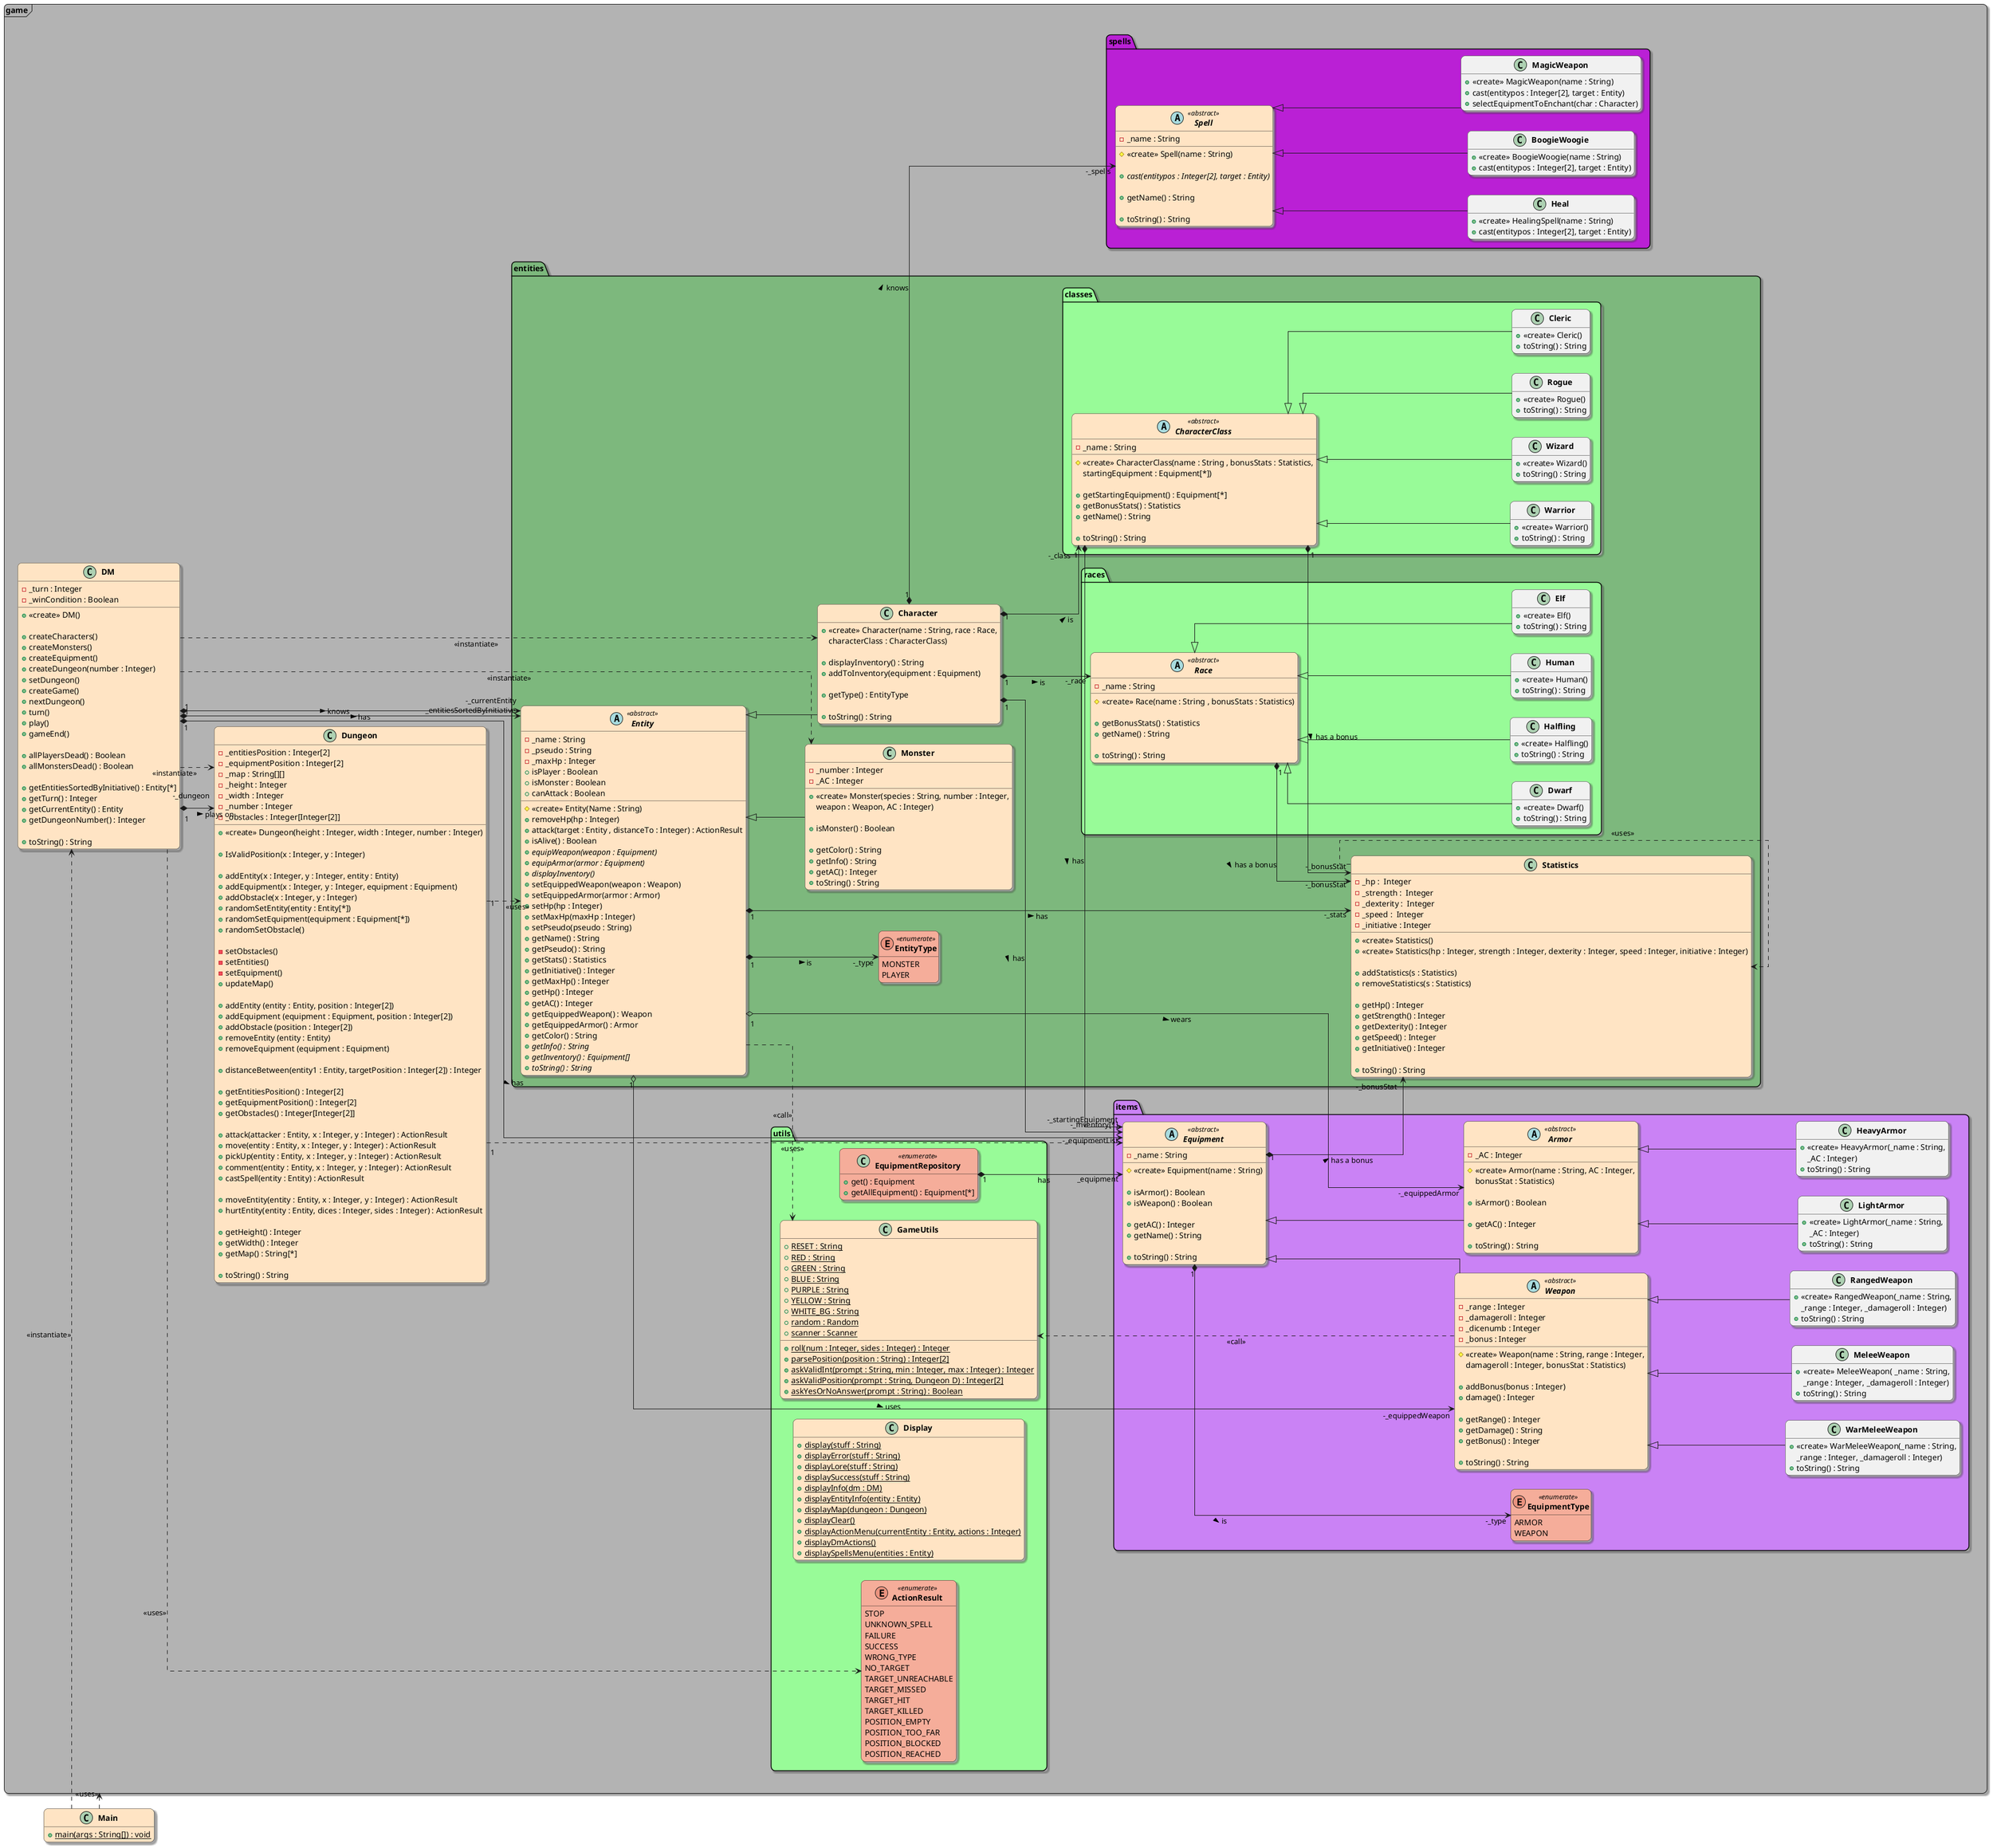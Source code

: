 @startuml

left to right direction
skinparam classfontStyle bold
skinparam shadowing true

skinparam linetype ortho
skinparam defaultFontName "Century Gothic"
hide empty members

skinparam roundcorner 15


package game <<frame>> #b3b3b3 {
    package utils #palegreen{
        class GameUtils #Bisque {
                + {static} RESET : String
                + {static} RED : String
                + {static} GREEN : String
                + {static} BLUE : String
                + {static} PURPLE : String
                + {static} YELLOW : String
                + {static} WHITE_BG : String
                + {static} random : Random
                + {static} scanner : Scanner
                + {static} roll(num : Integer, sides : Integer) : Integer
                + {static} parsePosition(position : String) : Integer[2]
                + {static} askValidInt(prompt : String, min : Integer, max : Integer) : Integer
                + {static} askValidPosition(prompt : String, Dungeon D) : Integer[2]
                + {static} askYesOrNoAnswer(prompt : String) : Boolean
        }

        class EquipmentRepository  <<enumerate>> #f5ad9a {
                + get() : Equipment
                + getAllEquipment() : Equipment[*]
        }
        class Display #Bisque {
                + {static} display(stuff : String)
                + {static} displayError(stuff : String)
                + {static} displayLore(stuff : String)
                + {static} displaySuccess(stuff : String)
                + {static} displayInfo(dm : DM)
                + {static} displayEntityInfo(entity : Entity)
                + {static} displayMap(dungeon : Dungeon)
                + {static} displayClear()
                + {static} displayActionMenu(currentEntity : Entity, actions : Integer)
                + {static} displayDmActions()
                + {static} displaySpellsMenu(entities : Entity)
        }

        enum ActionResult <<enumerate>> #f5ad9a {
            STOP
            UNKNOWN_SPELL
            FAILURE
            SUCCESS
            WRONG_TYPE
            NO_TARGET
            TARGET_UNREACHABLE
            TARGET_MISSED
            TARGET_HIT
            TARGET_KILLED
            POSITION_EMPTY
            POSITION_TOO_FAR
            POSITION_BLOCKED
            POSITION_REACHED
        }

    }
    'fin utils package



    class DM #Bisque {
        - _turn : Integer
        - _winCondition : Boolean
        + <<create>> DM()

        + createCharacters()
        + createMonsters()
        + createEquipment()
        + createDungeon(number : Integer)
        + setDungeon()
        + createGame()
        + nextDungeon()
        + turn()
        + play()
        + gameEnd()

        + allPlayersDead() : Boolean
        + allMonstersDead() : Boolean

        + getEntitiesSortedByInitiative() : Entity[*]
        + getTurn() : Integer
        + getCurrentEntity() : Entity
        + getDungeonNumber() : Integer

        + toString() : String
    }
    class Dungeon #Bisque {
        - _entitiesPosition : Integer[2]
        - _equipmentPosition : Integer[2]
        - _map : String[][]
        - _height : Integer
        - _width : Integer
        - _number : Integer
        - _obstacles : Integer[Integer[2]]
        + <<create>> Dungeon(height : Integer, width : Integer, number : Integer)

        + IsValidPosition(x : Integer, y : Integer)

        + addEntity(x : Integer, y : Integer, entity : Entity)
        + addEquipment(x : Integer, y : Integer, equipment : Equipment)
        + addObstacle(x : Integer, y : Integer)
        + randomSetEntity(entity : Entity[*])
        + randomSetEquipment(equipment : Equipment[*])
        + randomSetObstacle()

        - setObstacles()
        - setEntities()
        - setEquipment()
        + updateMap()

        + addEntity (entity : Entity, position : Integer[2])
        + addEquipment (equipment : Equipment, position : Integer[2])
        + addObstacle (position : Integer[2])
        + removeEntity (entity : Entity)
        + removeEquipment (equipment : Equipment)

        + distanceBetween(entity1 : Entity, targetPosition : Integer[2]) : Integer

        + getEntitiesPosition() : Integer[2]
        + getEquipmentPosition() : Integer[2]
        + getObstacles() : Integer[Integer[2]]

        + attack(attacker : Entity, x : Integer, y : Integer) : ActionResult
        + move(entity : Entity, x : Integer, y : Integer) : ActionResult
        + pickUp(entity : Entity, x : Integer, y : Integer) : ActionResult
        + comment(entity : Entity, x : Integer, y : Integer) : ActionResult
        + castSpell(entity : Entity) : ActionResult

        + moveEntity(entity : Entity, x : Integer, y : Integer) : ActionResult
        + hurtEntity(entity : Entity, dices : Integer, sides : Integer) : ActionResult

        + getHeight() : Integer
        + getWidth() : Integer
        + getMap() : String[*]

        + toString() : String
    }




    package entities #7db87d{
         enum EntityType <<enumerate>> #f5ad9a {
            MONSTER
            PLAYER
         }

         abstract class Entity <<abstract>> #Bisque {
            - _name : String
            - _pseudo : String
            - _maxHp : Integer
            # <<create>> Entity(Name : String)
            + removeHp(hp : Integer)
            + attack(target : Entity , distanceTo : Integer) : ActionResult
            + isPlayer : Boolean
            + isMonster : Boolean
            + isAlive() : Boolean
            + canAttack : Boolean
            + {abstract} equipWeapon(weapon : Equipment)
            + {abstract} equipArmor(armor : Equipment)
            + {abstract} displayInventory()
            + setEquippedWeapon(weapon : Weapon)
            + setEquippedArmor(armor : Armor)
            + setHp(hp : Integer)
            + setMaxHp(maxHp : Integer)
            + setPseudo(pseudo : String)
            + getName() : String
            + getPseudo() : String
            + getStats() : Statistics
            + getInitiative() : Integer
            + getMaxHp() : Integer
            + getHp() : Integer
            + getAC() : Integer
            + getEquippedWeapon() : Weapon
            + getEquippedArmor() : Armor
            + getColor() : String
            + {abstract} getInfo() : String
            + {abstract} getInventory() : Equipment[]
            + {abstract} toString() : String
         }



         class Monster #Bisque extends Entity  {
            - _number : Integer
            - _AC : Integer
            + <<create>> Monster(species : String, number : Integer,
             weapon : Weapon, AC : Integer)

            + isMonster() : Boolean

            + getColor() : String
            + getInfo() : String
            + getAC() : Integer
            + toString() : String
         }

         class Character #Bisque extends Entity   {
            + <<create>> Character(name : String, race : Race,
             characterClass : CharacterClass)

            + displayInventory() : String
            + addToInventory(equipment : Equipment)

            + getType() : EntityType

            + toString() : String
         }


         class Statistics #Bisque {
            -_hp :  Integer
            -_strength :  Integer
            -_dexterity :  Integer
            -_speed :  Integer
            -_initiative : Integer

            + <<create>> Statistics()
            + <<create>> Statistics(hp : Integer, strength : Integer, dexterity : Integer, speed : Integer, initiative : Integer)

            + addStatistics(s : Statistics)
            + removeStatistics(s : Statistics)

            + getHp() : Integer
            + getStrength() : Integer
            + getDexterity() : Integer
            + getSpeed() : Integer
            + getInitiative() : Integer

            + toString() : String
         }

         package classes #palegreen {
            abstract class CharacterClass <<abstract>> #Bisque {
                - _name : String
                # <<create>> CharacterClass(name : String , bonusStats : Statistics,
                 startingEquipment : Equipment[*])

                + getStartingEquipment() : Equipment[*]
                + getBonusStats() : Statistics
                + getName() : String

                + toString() : String
            }
            class Rogue extends CharacterClass {
                + <<create>> Rogue()
                + toString() : String
            }
            class Cleric extends CharacterClass {
                + <<create>> Cleric()
                + toString() : String
            }
            class Warrior extends CharacterClass {
                + <<create>> Warrior()
                + toString() : String
            }
            class Wizard extends CharacterClass {
                + <<create>> Wizard()
                + toString() : String
            }

         }
         ' fin classes packages


         package races #palegreen {
            abstract class Race <<abstract>> #Bisque {
                - _name : String
                # <<create>> Race(name : String , bonusStats : Statistics)

                + getBonusStats() : Statistics
                + getName() : String

                + toString() : String
            }
            class Human extends Race {
                + <<create>> Human()
                + toString() : String
            }
            class Elf extends Race {
                + <<create>> Elf()
                + toString() : String
            }
            class Dwarf extends Race {
                + <<create>> Dwarf()
                + toString() : String
            }
            class Halfling extends Race {
                + <<create>> Halfling()
                + toString() : String
            }
         }
         ' fin races package

    }
      ' fin entities package


    package items #ca82f5 {
        enum EquipmentType <<enumerate>> #f5ad9a {
            ARMOR
            WEAPON
        }


        abstract class Equipment <<abstract>>  #Bisque {
            - _name : String
            # <<create>> Equipment(name : String)

            + isArmor() : Boolean
            + isWeapon() : Boolean

            + getAC() : Integer
            + getName() : String

            + toString() : String
        }

        abstract class Weapon <<abstract>> #Bisque extends Equipment  {
            - _range : Integer
            - _damageroll : Integer
            - _dicenumb : Integer
            - _bonus : Integer
            # <<create>> Weapon(name : String, range : Integer,
             damageroll : Integer, bonusStat : Statistics)

             + addBonus(bonus : Integer)
             + damage() : Integer

             + getRange() : Integer
             + getDamage() : String
             + getBonus() : Integer

             + toString() : String
        }


        abstract class Armor <<abstract>> #Bisque extends Equipment{
            - _AC : Integer
            # <<create>> Armor(name : String, AC : Integer,
             bonusStat : Statistics)

            + isArmor() : Boolean

            + getAC() : Integer

            + toString() : String
        }

        class MeleeWeapon extends Weapon {
            + <<create>> MeleeWeapon( _name : String,
            _range : Integer, _damageroll : Integer)
            + toString() : String
        }
        class RangedWeapon extends Weapon {
            + <<create>> RangedWeapon(_name : String,
            _range : Integer, _damageroll : Integer)
            + toString() : String
        }
        class WarMeleeWeapon extends Weapon {
            + <<create>> WarMeleeWeapon(_name : String,
             _range : Integer, _damageroll : Integer)
            + toString() : String
        }
        class LightArmor extends Armor {
            + <<create>> LightArmor(_name : String,
             _AC : Integer)
            + toString() : String
        }
        class HeavyArmor extends Armor {
            + <<create>> HeavyArmor(_name : String,
             _AC : Integer)
            + toString() : String
        }
    }
      ' fin items package

    package spells #ba20d5 {
        abstract class Spell <<abstract>>  #Bisque {
            - _name : String
            # <<create>> Spell(name : String)

            + {abstract} cast(entitypos : Integer[2], target : Entity)

            + getName() : String

            + toString() : String
        }
        class Heal extends Spell {
            + <<create>> HealingSpell(name : String)
            + cast(entitypos : Integer[2], target : Entity)
        }
        class BoogieWoogie extends Spell {
            + <<create>> BoogieWoogie(name : String)
            + cast(entitypos : Integer[2], target : Entity)
        }
        class MagicWeapon extends Spell {
            + <<create>> MagicWeapon(name : String)
            + cast(entitypos : Integer[2], target : Entity)
            + selectEquipmentToEnchant(char : Character)
        }

    }
    'fin spells package


}
' fin game package

class Main #Bisque {
    + {static} main(args : String[]) : void
}



'Links

Main .> DM : <<instantiate>>
Main .> game : <<uses>>

Dungeon "1"  ..>  Entity : " <<uses>>"
Dungeon "1"  ..>  Equipment : " <<uses>>"


DM "1"  *--> "-_dungeon" Dungeon : "> plays on"
DM "1"  *--> "-_equipmentList" Equipment : "> has"
DM "1"  *--> "-_entitiesSortedByInitiative" Entity : "> knows"
DM "1"  *--> "-_currentEntity" Entity : "> has"
DM ..> Character : <<instantiate>>
DM ..> Monster : <<instantiate>>
DM ..> Dungeon : <<instantiate>>
DM ..> ActionResult : <<uses>>




game.entities.Entity "1"  o--> "-_equippedWeapon" Weapon : "> uses"
game.entities.Entity "1"  o--> "-_equippedArmor" Armor : "> wears"
game.entities.Entity "1"  *--> "-_stats" Statistics : "> has"
game.entities.Entity "1"  *--> "-_type" EntityType : "> is"


Character "1"  *--> "-_class" CharacterClass : "> is"
Character "1"  *--> "-_race" Race : "> is"
Character "1"  *--> "-_inventory[*]" Equipment : "> has"
Character "1"  *--> "-_spells" Spell : "> knows"


CharacterClass "1"  *--> "-_startingEquipment" Equipment : "> has"
CharacterClass "1"  *--> "-_bonusStat" Statistics : "> has a bonus"
Race "1"  *--> "-_bonusStat" Statistics : "> has a bonus"


Equipment "1" *--> "-_bonusStat" Statistics : "> has a bonus"
Equipment "1" *--> "-_type" EquipmentType : "> is"


EquipmentRepository "1"  *--> "_equipment" Equipment : "has"




game.entities.Entity ..> GameUtils : <<call>>
Weapon ..> GameUtils : <<call>>


Statistics .down.> Statistics : <<uses>>








@enduml